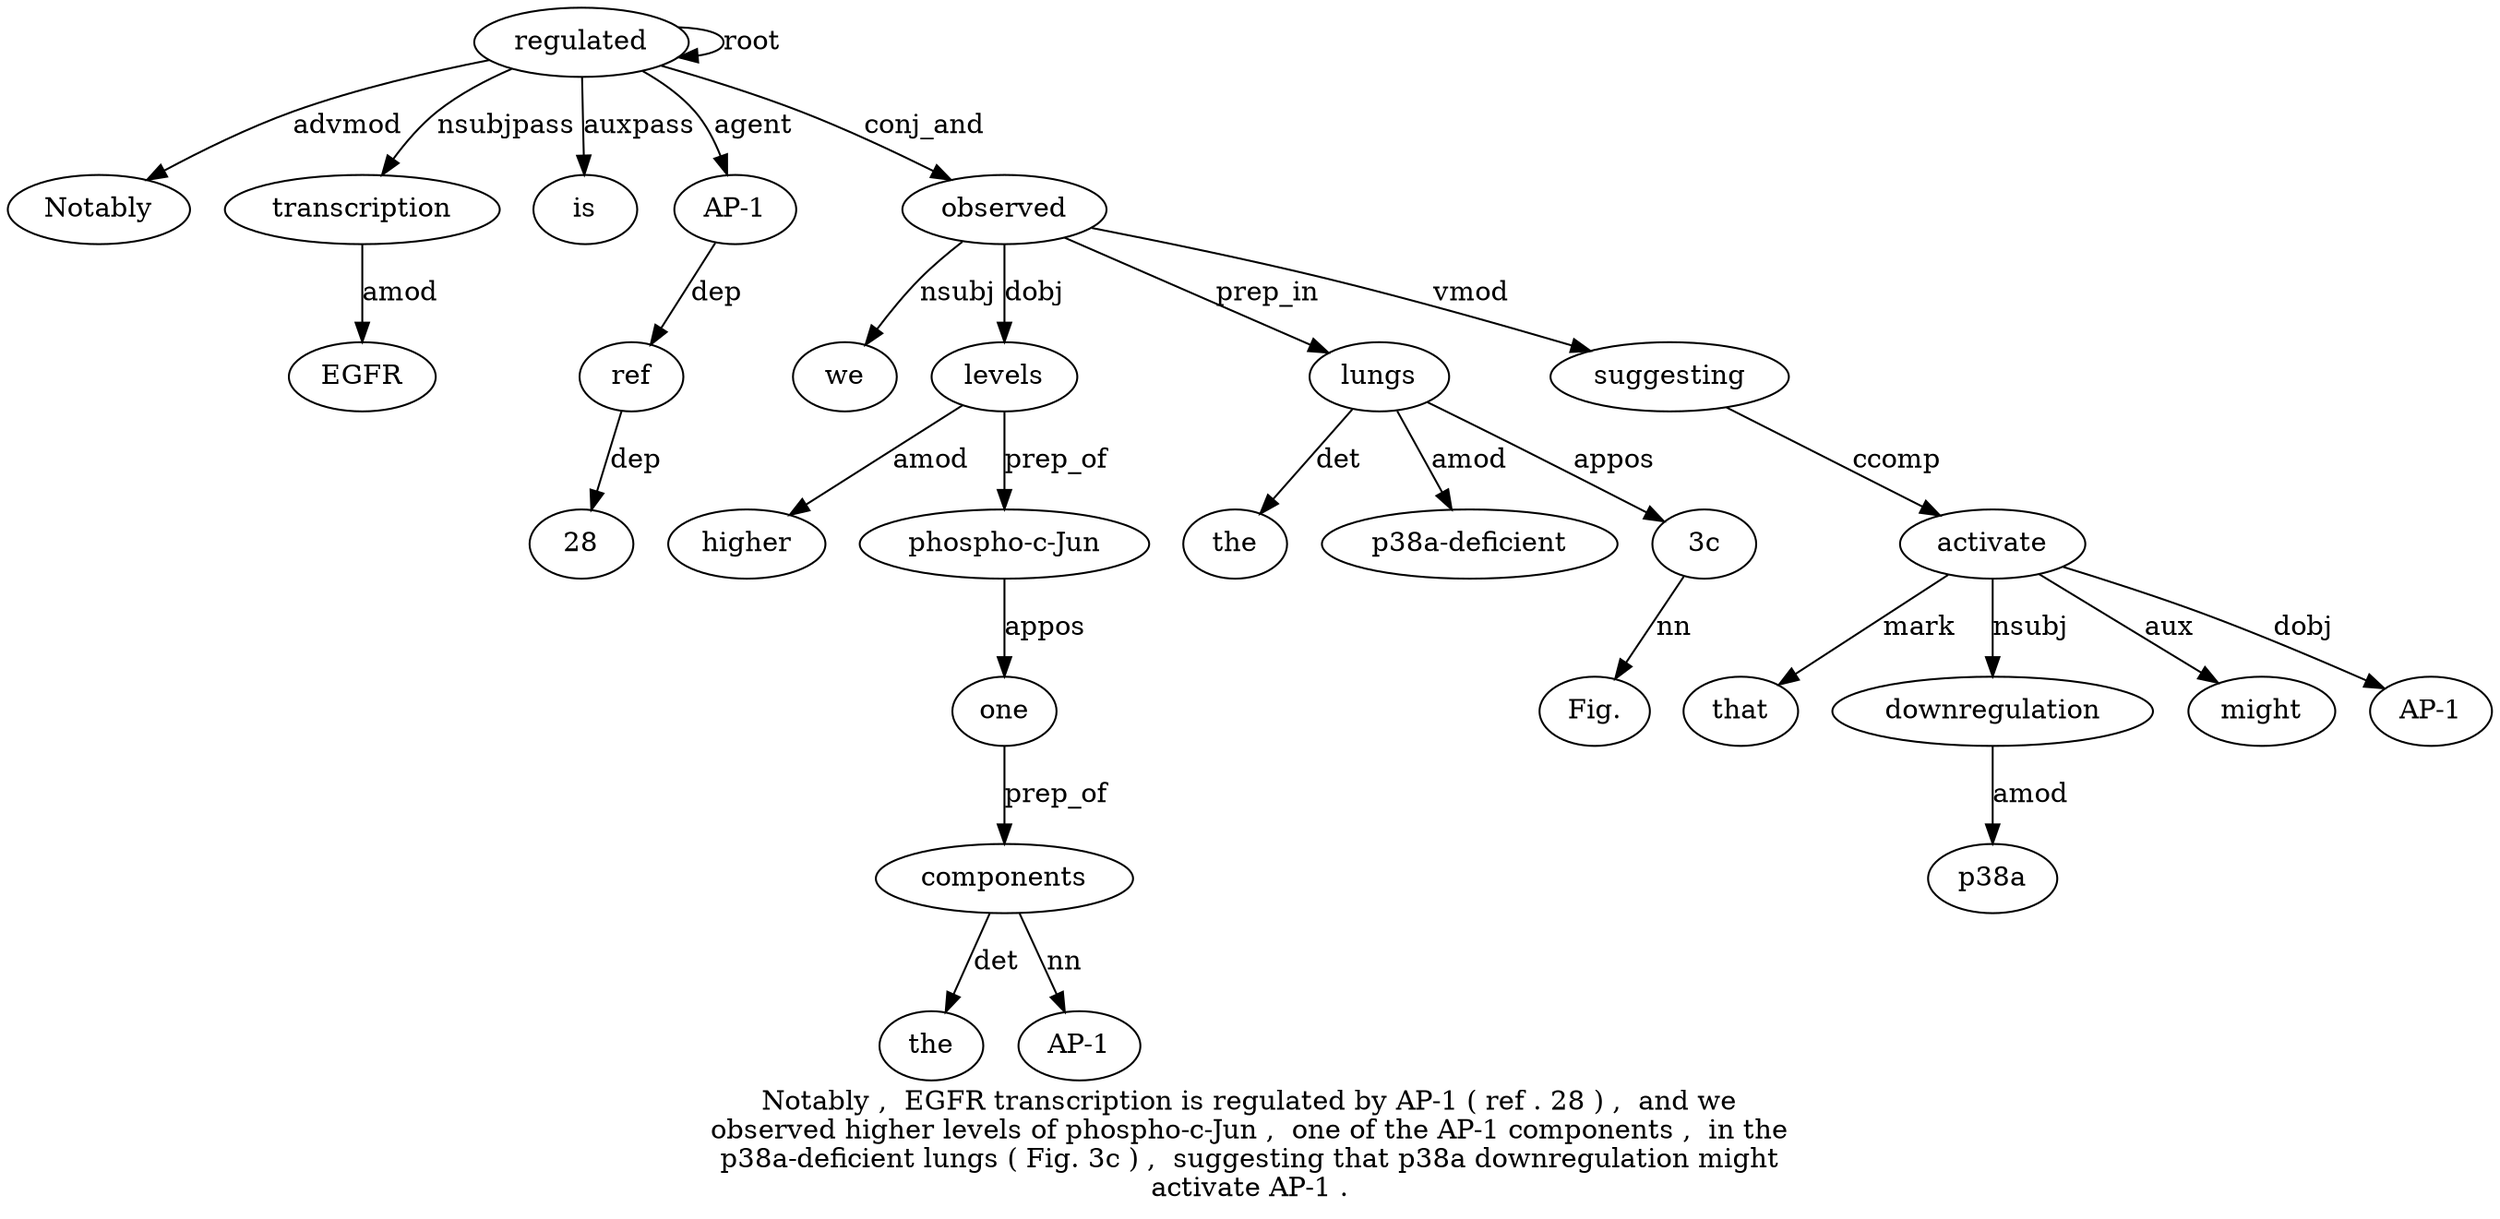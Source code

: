 digraph "Notably ,  EGFR transcription is regulated by AP-1 ( ref . 28 ) ,  and we observed higher levels of phospho-c-Jun ,  one of the AP-1 components ,  in the p38a-deficient lungs ( Fig. 3c ) ,  suggesting that p38a downregulation might activate AP-1 ." {
label="Notably ,  EGFR transcription is regulated by AP-1 ( ref . 28 ) ,  and we
observed higher levels of phospho-c-Jun ,  one of the AP-1 components ,  in the
p38a-deficient lungs ( Fig. 3c ) ,  suggesting that p38a downregulation might
activate AP-1 .";
regulated6 [style=filled, fillcolor=white, label=regulated];
Notably1 [style=filled, fillcolor=white, label=Notably];
regulated6 -> Notably1  [label=advmod];
transcription4 [style=filled, fillcolor=white, label=transcription];
EGFR3 [style=filled, fillcolor=white, label=EGFR];
transcription4 -> EGFR3  [label=amod];
regulated6 -> transcription4  [label=nsubjpass];
is5 [style=filled, fillcolor=white, label=is];
regulated6 -> is5  [label=auxpass];
regulated6 -> regulated6  [label=root];
"AP-18" [style=filled, fillcolor=white, label="AP-1"];
regulated6 -> "AP-18"  [label=agent];
ref10 [style=filled, fillcolor=white, label=ref];
"AP-18" -> ref10  [label=dep];
281 [style=filled, fillcolor=white, label=28];
ref10 -> 281  [label=dep];
observed17 [style=filled, fillcolor=white, label=observed];
we16 [style=filled, fillcolor=white, label=we];
observed17 -> we16  [label=nsubj];
regulated6 -> observed17  [label=conj_and];
levels19 [style=filled, fillcolor=white, label=levels];
higher18 [style=filled, fillcolor=white, label=higher];
levels19 -> higher18  [label=amod];
observed17 -> levels19  [label=dobj];
"phospho-c-Jun21" [style=filled, fillcolor=white, label="phospho-c-Jun"];
levels19 -> "phospho-c-Jun21"  [label=prep_of];
one23 [style=filled, fillcolor=white, label=one];
"phospho-c-Jun21" -> one23  [label=appos];
components27 [style=filled, fillcolor=white, label=components];
the25 [style=filled, fillcolor=white, label=the];
components27 -> the25  [label=det];
"AP-126" [style=filled, fillcolor=white, label="AP-1"];
components27 -> "AP-126"  [label=nn];
one23 -> components27  [label=prep_of];
lungs32 [style=filled, fillcolor=white, label=lungs];
the30 [style=filled, fillcolor=white, label=the];
lungs32 -> the30  [label=det];
"p38a-deficient1" [style=filled, fillcolor=white, label="p38a-deficient"];
lungs32 -> "p38a-deficient1"  [label=amod];
observed17 -> lungs32  [label=prep_in];
"3c35" [style=filled, fillcolor=white, label="3c"];
"Fig.34" [style=filled, fillcolor=white, label="Fig."];
"3c35" -> "Fig.34"  [label=nn];
lungs32 -> "3c35"  [label=appos];
suggesting38 [style=filled, fillcolor=white, label=suggesting];
observed17 -> suggesting38  [label=vmod];
activate43 [style=filled, fillcolor=white, label=activate];
that39 [style=filled, fillcolor=white, label=that];
activate43 -> that39  [label=mark];
downregulation41 [style=filled, fillcolor=white, label=downregulation];
p38a40 [style=filled, fillcolor=white, label=p38a];
downregulation41 -> p38a40  [label=amod];
activate43 -> downregulation41  [label=nsubj];
might42 [style=filled, fillcolor=white, label=might];
activate43 -> might42  [label=aux];
suggesting38 -> activate43  [label=ccomp];
"AP-144" [style=filled, fillcolor=white, label="AP-1"];
activate43 -> "AP-144"  [label=dobj];
}
